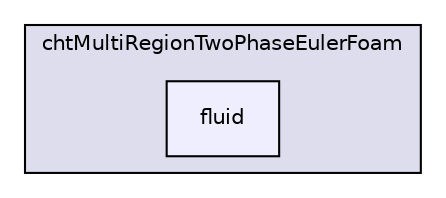 digraph "applications/solvers/heatTransfer/chtMultiRegionFoam/chtMultiRegionTwoPhaseEulerFoam/fluid" {
  bgcolor=transparent;
  compound=true
  node [ fontsize="10", fontname="Helvetica"];
  edge [ labelfontsize="10", labelfontname="Helvetica"];
  subgraph clusterdir_d15eec0282aa76cb9987b4e5bc08bd61 {
    graph [ bgcolor="#ddddee", pencolor="black", label="chtMultiRegionTwoPhaseEulerFoam" fontname="Helvetica", fontsize="10", URL="dir_d15eec0282aa76cb9987b4e5bc08bd61.html"]
  dir_3def61258719e23e0c0cddf9b49340c3 [shape=box, label="fluid", style="filled", fillcolor="#eeeeff", pencolor="black", URL="dir_3def61258719e23e0c0cddf9b49340c3.html"];
  }
}
